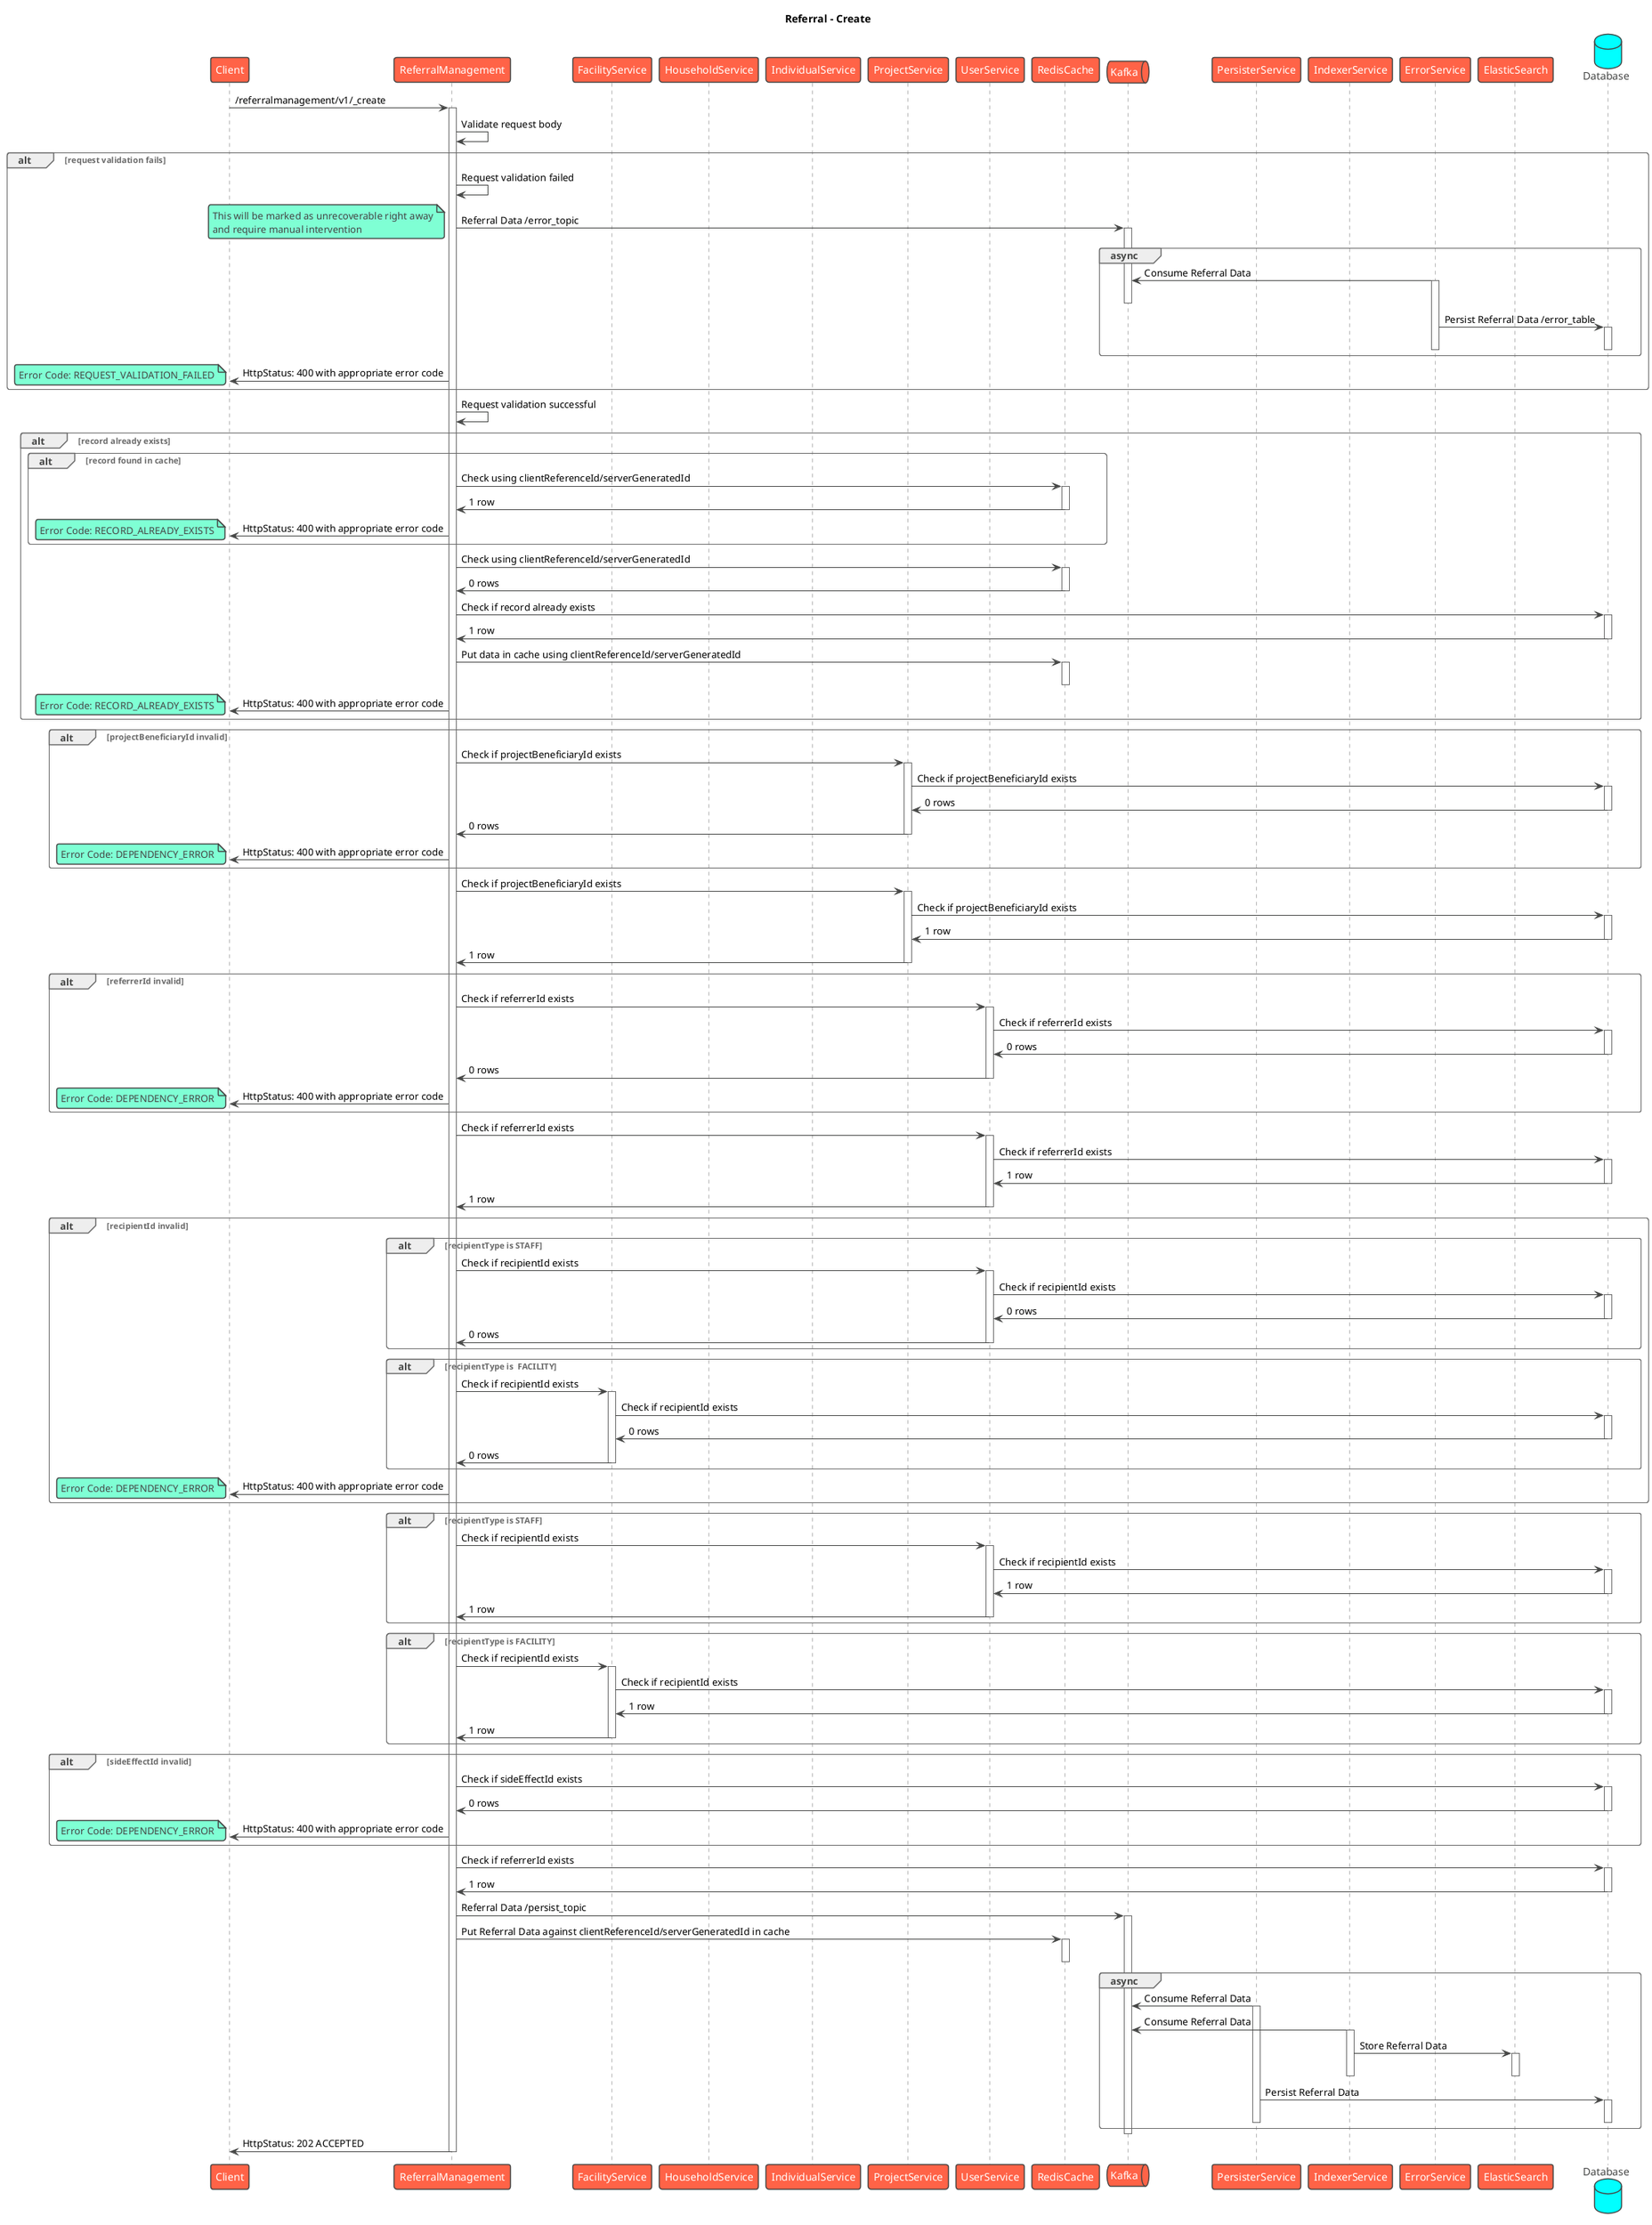 @startuml
title Referral - Create
!theme vibrant
participant Client as c
participant ReferralManagement as rm
participant FacilityService as fs
participant HouseholdService as hs
participant IndividualService as inds
participant ProjectService as ps
participant UserService as us
participant RedisCache as rc
queue Kafka as k
participant PersisterService as prs
participant IndexerService as idx
participant ErrorService as es
participant ElasticSearch as el
database Database as db

c -> rm : /referralmanagement/v1/_create
activate rm
rm -> rm : Validate request body

alt request validation fails
    rm -> rm: Request validation failed
    rm -> k: Referral Data /error_topic
    note left
        This will be marked as unrecoverable right away
        and require manual intervention
    end note
    activate k
    group async
        es -> k: Consume Referral Data
        activate es
        deactivate k
        es -> db: Persist Referral Data /error_table
        activate db
        deactivate db
        deactivate es
    end
    rm -> c: HttpStatus: 400 with appropriate error code
    note left
      Error Code: REQUEST_VALIDATION_FAILED
    end note
end
rm -> rm: Request validation successful
alt record already exists
    alt record found in cache
      rm -> rc: Check using clientReferenceId/serverGeneratedId
      activate rc
      rc -> rm: 1 row
      deactivate rc
      rm -> c: HttpStatus: 400 with appropriate error code
      note left
          Error Code: RECORD_ALREADY_EXISTS
      end note
    end
    rm -> rc: Check using clientReferenceId/serverGeneratedId
    activate rc
    rc -> rm: 0 rows
    deactivate rc
    rm -> db: Check if record already exists
    activate db
    db -> rm: 1 row
    deactivate db
    rm -> rc: Put data in cache using clientReferenceId/serverGeneratedId
    activate rc
    deactivate rc
    rm -> c: HttpStatus: 400 with appropriate error code
    note left
        Error Code: RECORD_ALREADY_EXISTS
    end note
end
alt projectBeneficiaryId invalid
    rm -> ps: Check if projectBeneficiaryId exists
    activate ps
    ps -> db: Check if projectBeneficiaryId exists
    activate db
    db -> ps: 0 rows
    deactivate db
    ps -> rm: 0 rows
    deactivate ps
    rm -> c: HttpStatus: 400 with appropriate error code
    note left
       Error Code: DEPENDENCY_ERROR
    end note
end
rm -> ps: Check if projectBeneficiaryId exists
activate ps
ps -> db: Check if projectBeneficiaryId exists
activate db
db -> ps: 1 row
deactivate db
ps -> rm: 1 row
deactivate ps
alt referrerId invalid
    rm -> us: Check if referrerId exists
    activate us
    us -> db: Check if referrerId exists
    activate db
    db -> us: 0 rows
    deactivate db
    us -> rm: 0 rows
    deactivate us
    rm -> c: HttpStatus: 400 with appropriate error code
    note left
      Error Code: DEPENDENCY_ERROR
    end note
end
rm -> us: Check if referrerId exists
activate us
us -> db: Check if referrerId exists
activate db
db -> us: 1 row
deactivate db
us -> rm: 1 row
deactivate us
alt recipientId invalid
    alt recipientType is STAFF
        rm -> us: Check if recipientId exists
        activate us
        us -> db: Check if recipientId exists
        activate db
        db -> us: 0 rows
        deactivate db
        us -> rm: 0 rows
        deactivate us
    end
    alt recipientType is  FACILITY
        rm -> fs: Check if recipientId exists
        activate fs
        fs -> db: Check if recipientId exists
        activate db
        db -> fs: 0 rows
        deactivate db
        fs -> rm: 0 rows
        deactivate fs
    end
    rm -> c: HttpStatus: 400 with appropriate error code
    note left
      Error Code: DEPENDENCY_ERROR
    end note
end
alt recipientType is STAFF
    rm -> us: Check if recipientId exists
    activate us
    us -> db: Check if recipientId exists
    activate db
    db -> us: 1 row
    deactivate db
    us -> rm: 1 row
    deactivate us
end
alt recipientType is FACILITY
    rm -> fs: Check if recipientId exists
    activate fs
    fs -> db: Check if recipientId exists
    activate db
    db -> fs: 1 row
    deactivate db
    fs -> rm: 1 row
    deactivate fs
end
alt sideEffectId invalid
    rm -> db: Check if sideEffectId exists
    activate db
    db -> rm: 0 rows
    deactivate db
    rm -> c: HttpStatus: 400 with appropriate error code
    note left
      Error Code: DEPENDENCY_ERROR
    end note
end
rm -> db: Check if referrerId exists
activate db
db -> rm: 1 row
deactivate db

rm -> k: Referral Data /persist_topic
activate k
rm -> rc: Put Referral Data against clientReferenceId/serverGeneratedId in cache
activate rc
deactivate rc
group async
    prs -> k: Consume Referral Data
    activate prs
    idx -> k: Consume Referral Data
    activate idx
    idx -> el: Store Referral Data
    activate el
    deactivate el
    deactivate idx
    prs -> db: Persist Referral Data
    activate db
    deactivate db
    deactivate prs
end
deactivate k
rm -> c : HttpStatus: 202 ACCEPTED
deactivate rm

@enduml